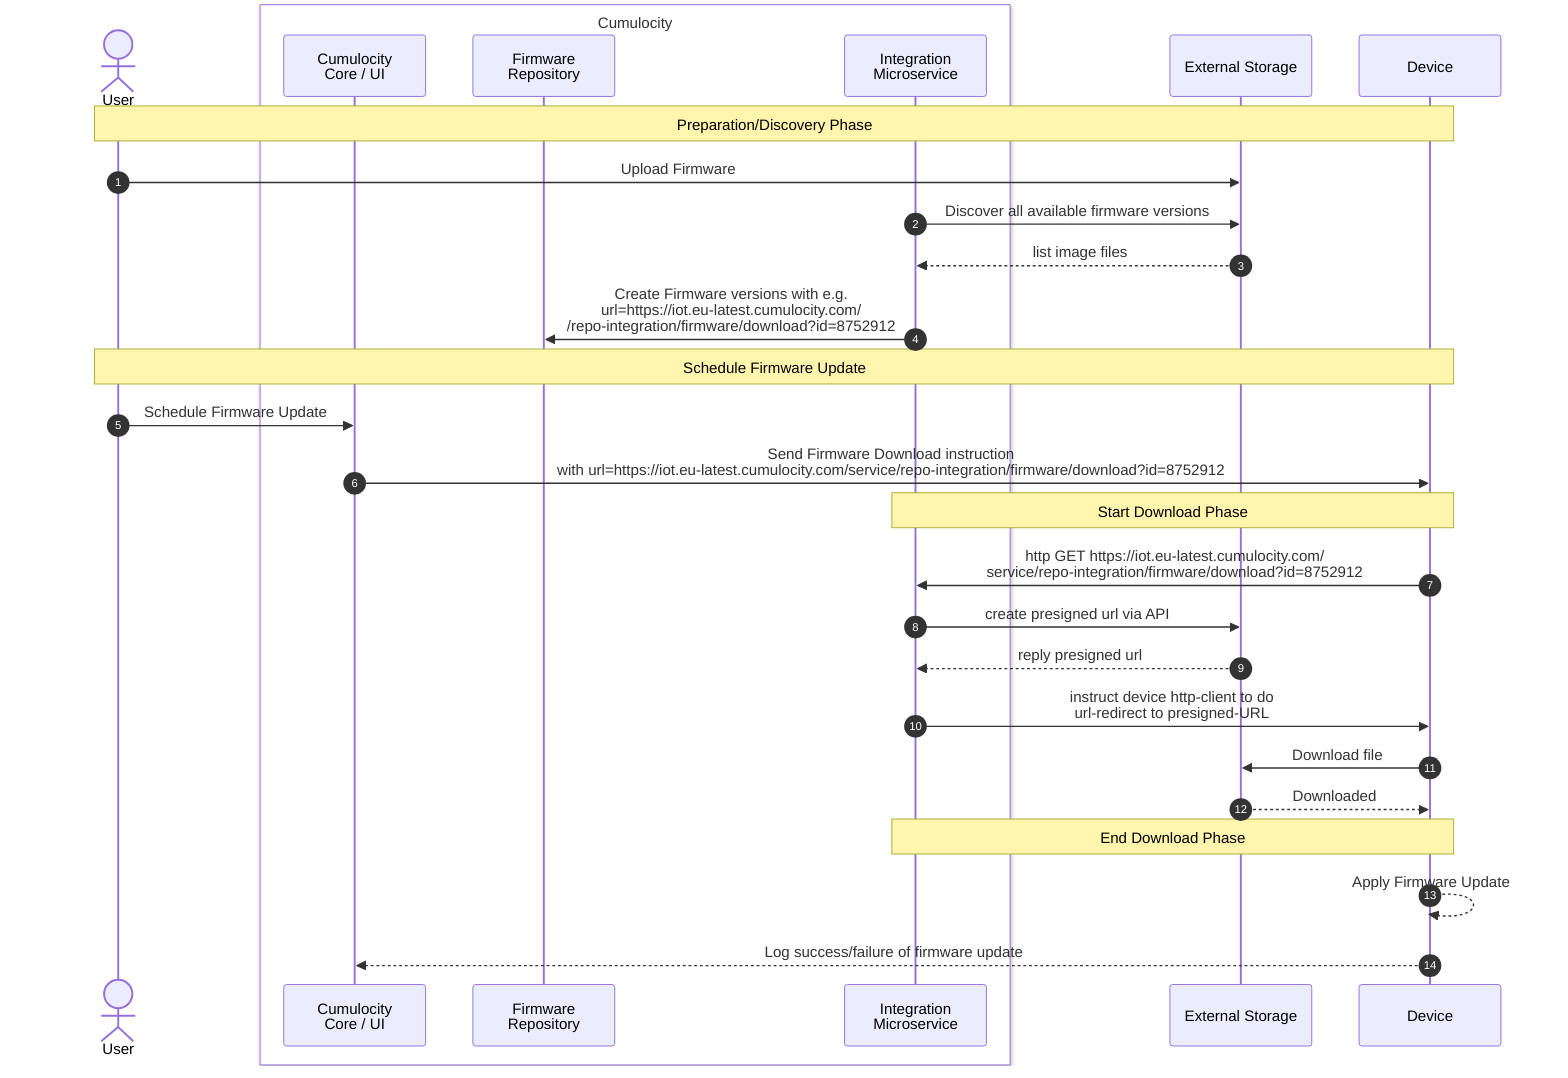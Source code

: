 sequenceDiagram
    autonumber
    actor User
    box white Cumulocity
    participant CC as Cumulocity<br>Core / UI
    participant FR as Firmware<br>Repository
    participant IS as Integration<br>Microservice
    end
    participant ES as External Storage
    participant D as Device

    Note over User,D: Preparation/Discovery Phase
    User ->> ES: Upload Firmware
    IS ->> ES: Discover all available firmware versions
    ES -->> IS: list image files
    IS ->> FR: Create Firmware versions with e.g. <br>url=https://iot.eu-latest.cumulocity.com/<br>/repo-integration/firmware/download?id=8752912
    Note over User,D: Schedule Firmware Update
    User ->> CC: Schedule Firmware Update
    CC ->> D: Send Firmware Download instruction<br>with url=https://iot.eu-latest.cumulocity.com/service/repo-integration/firmware/download?id=8752912
    Note over D,IS: Start Download Phase
    D ->> IS: http GET https://iot.eu-latest.cumulocity.com/<br>service/repo-integration/firmware/download?id=8752912
    IS ->> ES: create presigned url via API
    ES -->> IS: reply presigned url
    IS ->> D: instruct device http-client to do<br>url-redirect to presigned-URL
    D ->> ES: Download file
    ES -->> D: Downloaded
    Note over D,IS: End Download Phase
    D -->> D: Apply Firmware Update
    D -->> CC: Log success/failure of firmware update